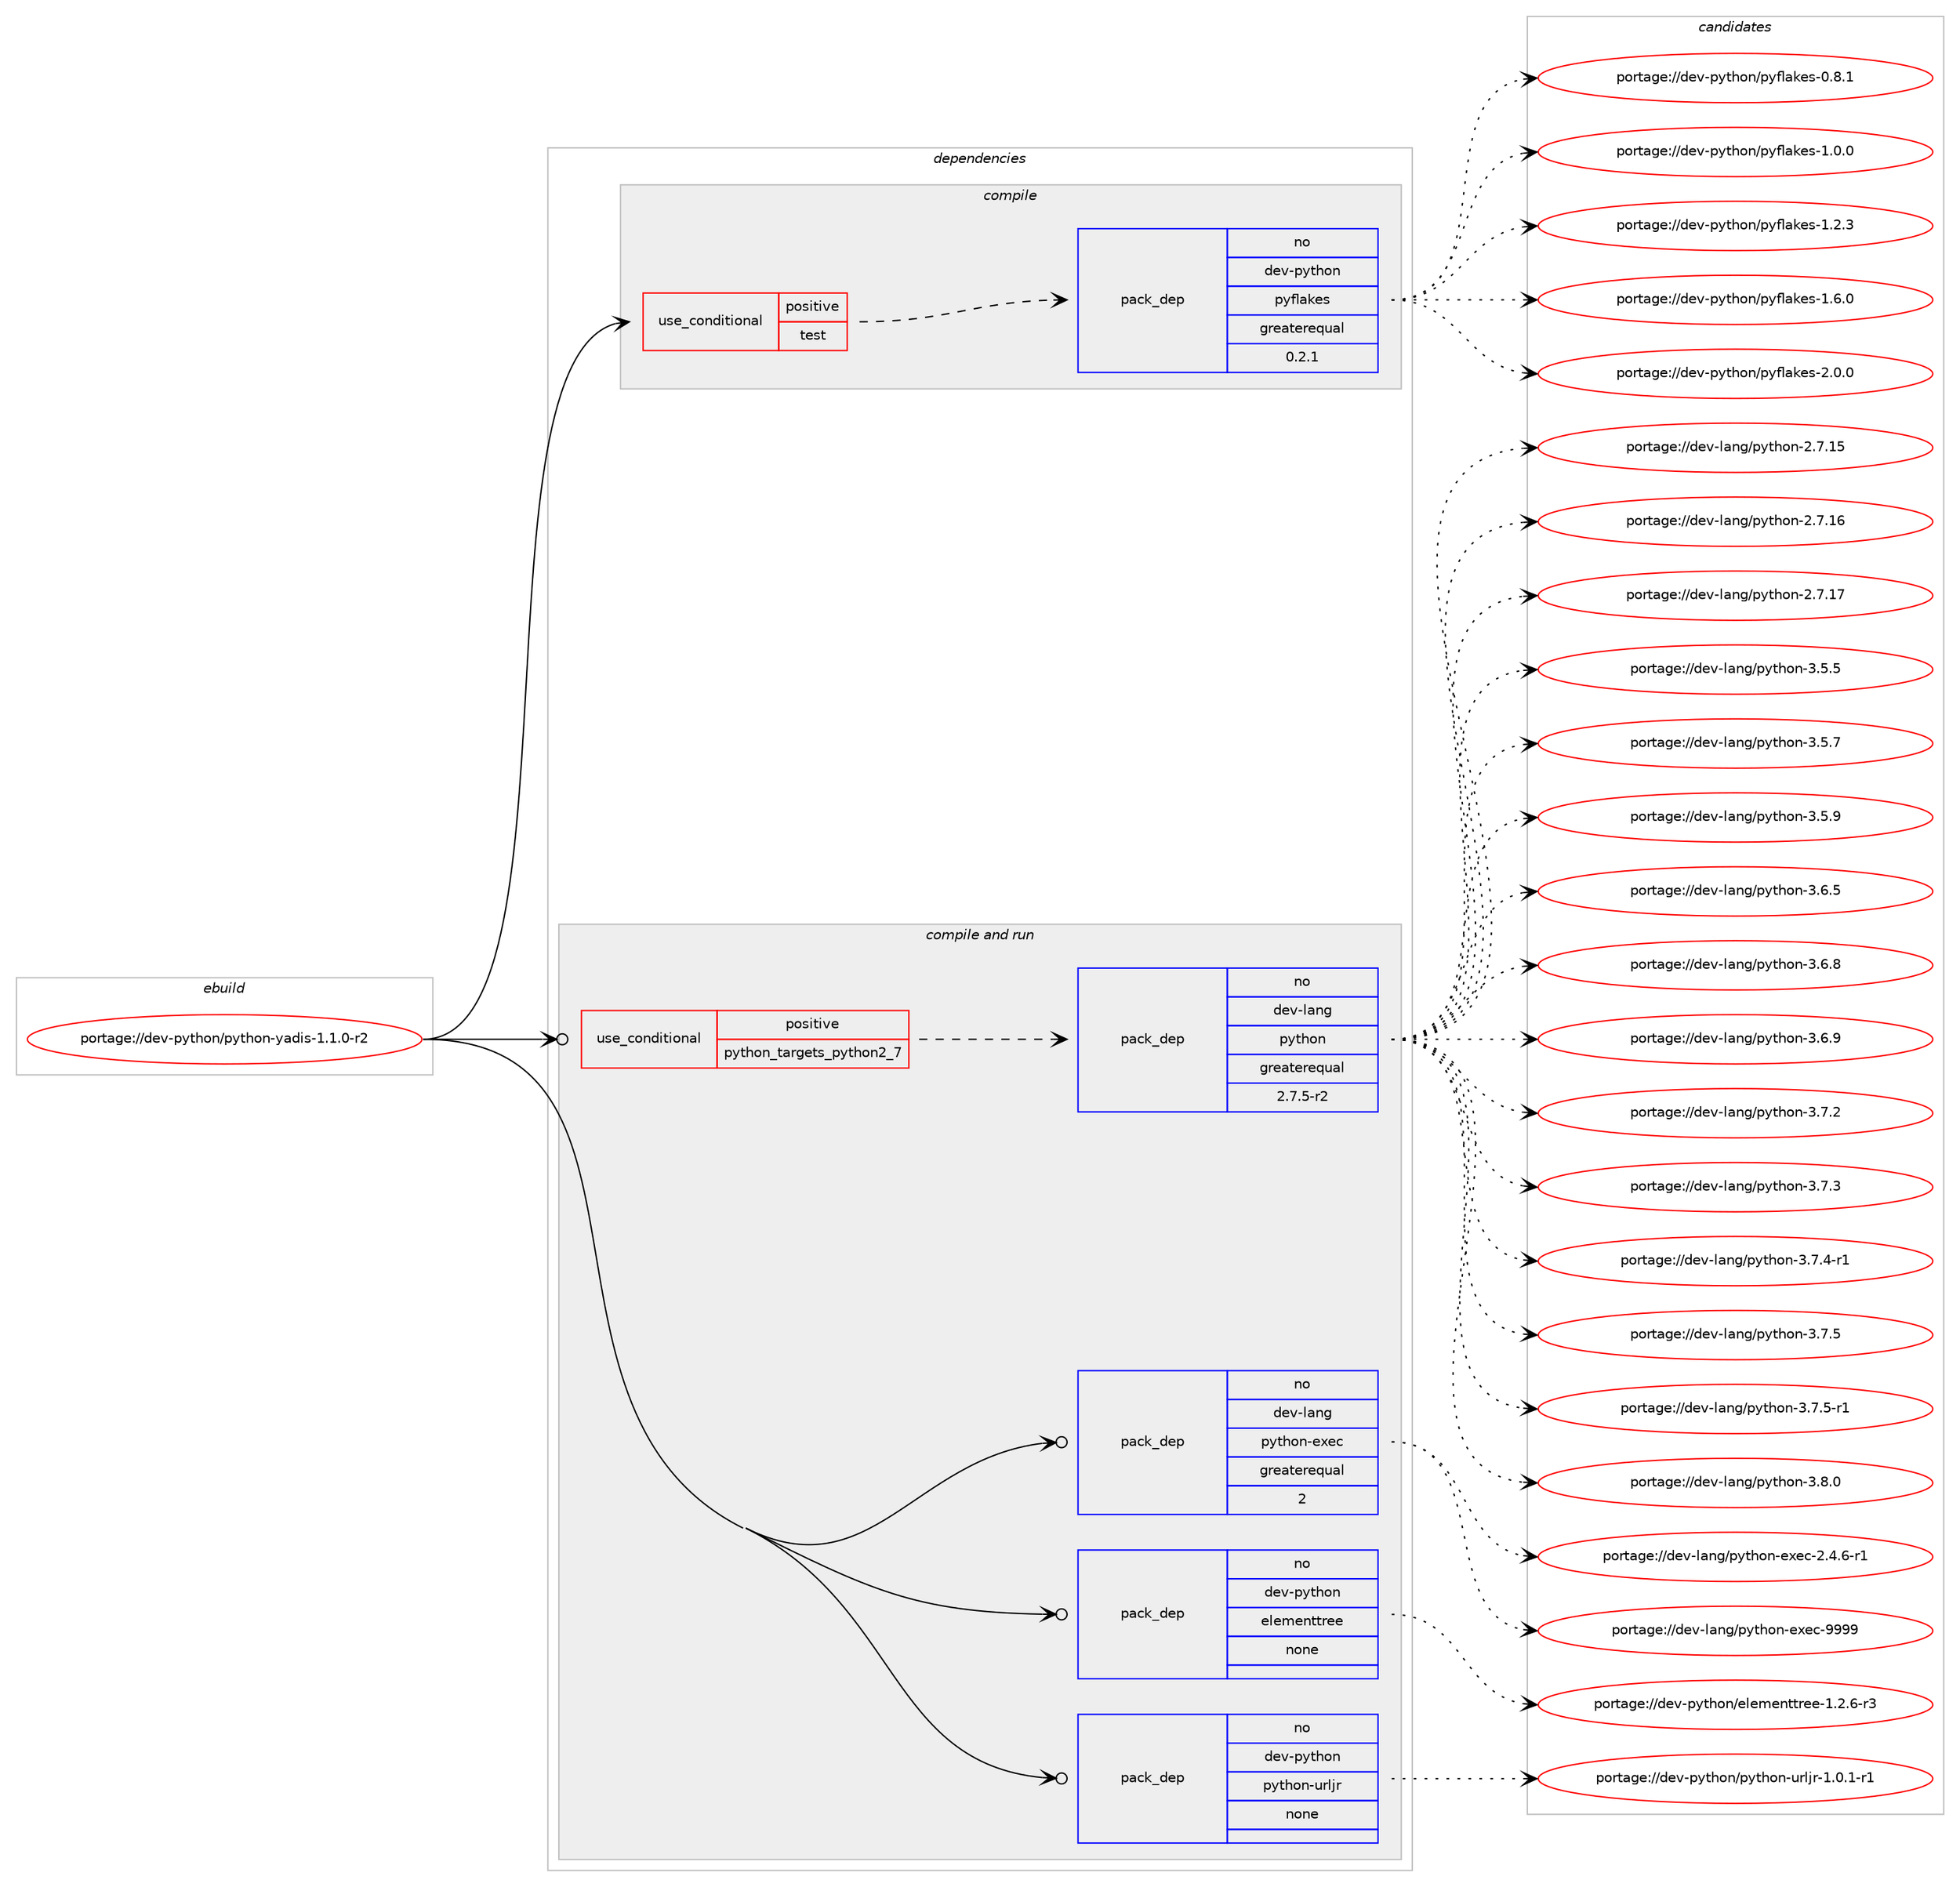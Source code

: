 digraph prolog {

# *************
# Graph options
# *************

newrank=true;
concentrate=true;
compound=true;
graph [rankdir=LR,fontname=Helvetica,fontsize=10,ranksep=1.5];#, ranksep=2.5, nodesep=0.2];
edge  [arrowhead=vee];
node  [fontname=Helvetica,fontsize=10];

# **********
# The ebuild
# **********

subgraph cluster_leftcol {
color=gray;
rank=same;
label=<<i>ebuild</i>>;
id [label="portage://dev-python/python-yadis-1.1.0-r2", color=red, width=4, href="../dev-python/python-yadis-1.1.0-r2.svg"];
}

# ****************
# The dependencies
# ****************

subgraph cluster_midcol {
color=gray;
label=<<i>dependencies</i>>;
subgraph cluster_compile {
fillcolor="#eeeeee";
style=filled;
label=<<i>compile</i>>;
subgraph cond37322 {
dependency168327 [label=<<TABLE BORDER="0" CELLBORDER="1" CELLSPACING="0" CELLPADDING="4"><TR><TD ROWSPAN="3" CELLPADDING="10">use_conditional</TD></TR><TR><TD>positive</TD></TR><TR><TD>test</TD></TR></TABLE>>, shape=none, color=red];
subgraph pack127611 {
dependency168328 [label=<<TABLE BORDER="0" CELLBORDER="1" CELLSPACING="0" CELLPADDING="4" WIDTH="220"><TR><TD ROWSPAN="6" CELLPADDING="30">pack_dep</TD></TR><TR><TD WIDTH="110">no</TD></TR><TR><TD>dev-python</TD></TR><TR><TD>pyflakes</TD></TR><TR><TD>greaterequal</TD></TR><TR><TD>0.2.1</TD></TR></TABLE>>, shape=none, color=blue];
}
dependency168327:e -> dependency168328:w [weight=20,style="dashed",arrowhead="vee"];
}
id:e -> dependency168327:w [weight=20,style="solid",arrowhead="vee"];
}
subgraph cluster_compileandrun {
fillcolor="#eeeeee";
style=filled;
label=<<i>compile and run</i>>;
subgraph cond37323 {
dependency168329 [label=<<TABLE BORDER="0" CELLBORDER="1" CELLSPACING="0" CELLPADDING="4"><TR><TD ROWSPAN="3" CELLPADDING="10">use_conditional</TD></TR><TR><TD>positive</TD></TR><TR><TD>python_targets_python2_7</TD></TR></TABLE>>, shape=none, color=red];
subgraph pack127612 {
dependency168330 [label=<<TABLE BORDER="0" CELLBORDER="1" CELLSPACING="0" CELLPADDING="4" WIDTH="220"><TR><TD ROWSPAN="6" CELLPADDING="30">pack_dep</TD></TR><TR><TD WIDTH="110">no</TD></TR><TR><TD>dev-lang</TD></TR><TR><TD>python</TD></TR><TR><TD>greaterequal</TD></TR><TR><TD>2.7.5-r2</TD></TR></TABLE>>, shape=none, color=blue];
}
dependency168329:e -> dependency168330:w [weight=20,style="dashed",arrowhead="vee"];
}
id:e -> dependency168329:w [weight=20,style="solid",arrowhead="odotvee"];
subgraph pack127613 {
dependency168331 [label=<<TABLE BORDER="0" CELLBORDER="1" CELLSPACING="0" CELLPADDING="4" WIDTH="220"><TR><TD ROWSPAN="6" CELLPADDING="30">pack_dep</TD></TR><TR><TD WIDTH="110">no</TD></TR><TR><TD>dev-lang</TD></TR><TR><TD>python-exec</TD></TR><TR><TD>greaterequal</TD></TR><TR><TD>2</TD></TR></TABLE>>, shape=none, color=blue];
}
id:e -> dependency168331:w [weight=20,style="solid",arrowhead="odotvee"];
subgraph pack127614 {
dependency168332 [label=<<TABLE BORDER="0" CELLBORDER="1" CELLSPACING="0" CELLPADDING="4" WIDTH="220"><TR><TD ROWSPAN="6" CELLPADDING="30">pack_dep</TD></TR><TR><TD WIDTH="110">no</TD></TR><TR><TD>dev-python</TD></TR><TR><TD>elementtree</TD></TR><TR><TD>none</TD></TR><TR><TD></TD></TR></TABLE>>, shape=none, color=blue];
}
id:e -> dependency168332:w [weight=20,style="solid",arrowhead="odotvee"];
subgraph pack127615 {
dependency168333 [label=<<TABLE BORDER="0" CELLBORDER="1" CELLSPACING="0" CELLPADDING="4" WIDTH="220"><TR><TD ROWSPAN="6" CELLPADDING="30">pack_dep</TD></TR><TR><TD WIDTH="110">no</TD></TR><TR><TD>dev-python</TD></TR><TR><TD>python-urljr</TD></TR><TR><TD>none</TD></TR><TR><TD></TD></TR></TABLE>>, shape=none, color=blue];
}
id:e -> dependency168333:w [weight=20,style="solid",arrowhead="odotvee"];
}
subgraph cluster_run {
fillcolor="#eeeeee";
style=filled;
label=<<i>run</i>>;
}
}

# **************
# The candidates
# **************

subgraph cluster_choices {
rank=same;
color=gray;
label=<<i>candidates</i>>;

subgraph choice127611 {
color=black;
nodesep=1;
choiceportage100101118451121211161041111104711212110210897107101115454846564649 [label="portage://dev-python/pyflakes-0.8.1", color=red, width=4,href="../dev-python/pyflakes-0.8.1.svg"];
choiceportage100101118451121211161041111104711212110210897107101115454946484648 [label="portage://dev-python/pyflakes-1.0.0", color=red, width=4,href="../dev-python/pyflakes-1.0.0.svg"];
choiceportage100101118451121211161041111104711212110210897107101115454946504651 [label="portage://dev-python/pyflakes-1.2.3", color=red, width=4,href="../dev-python/pyflakes-1.2.3.svg"];
choiceportage100101118451121211161041111104711212110210897107101115454946544648 [label="portage://dev-python/pyflakes-1.6.0", color=red, width=4,href="../dev-python/pyflakes-1.6.0.svg"];
choiceportage100101118451121211161041111104711212110210897107101115455046484648 [label="portage://dev-python/pyflakes-2.0.0", color=red, width=4,href="../dev-python/pyflakes-2.0.0.svg"];
dependency168328:e -> choiceportage100101118451121211161041111104711212110210897107101115454846564649:w [style=dotted,weight="100"];
dependency168328:e -> choiceportage100101118451121211161041111104711212110210897107101115454946484648:w [style=dotted,weight="100"];
dependency168328:e -> choiceportage100101118451121211161041111104711212110210897107101115454946504651:w [style=dotted,weight="100"];
dependency168328:e -> choiceportage100101118451121211161041111104711212110210897107101115454946544648:w [style=dotted,weight="100"];
dependency168328:e -> choiceportage100101118451121211161041111104711212110210897107101115455046484648:w [style=dotted,weight="100"];
}
subgraph choice127612 {
color=black;
nodesep=1;
choiceportage10010111845108971101034711212111610411111045504655464953 [label="portage://dev-lang/python-2.7.15", color=red, width=4,href="../dev-lang/python-2.7.15.svg"];
choiceportage10010111845108971101034711212111610411111045504655464954 [label="portage://dev-lang/python-2.7.16", color=red, width=4,href="../dev-lang/python-2.7.16.svg"];
choiceportage10010111845108971101034711212111610411111045504655464955 [label="portage://dev-lang/python-2.7.17", color=red, width=4,href="../dev-lang/python-2.7.17.svg"];
choiceportage100101118451089711010347112121116104111110455146534653 [label="portage://dev-lang/python-3.5.5", color=red, width=4,href="../dev-lang/python-3.5.5.svg"];
choiceportage100101118451089711010347112121116104111110455146534655 [label="portage://dev-lang/python-3.5.7", color=red, width=4,href="../dev-lang/python-3.5.7.svg"];
choiceportage100101118451089711010347112121116104111110455146534657 [label="portage://dev-lang/python-3.5.9", color=red, width=4,href="../dev-lang/python-3.5.9.svg"];
choiceportage100101118451089711010347112121116104111110455146544653 [label="portage://dev-lang/python-3.6.5", color=red, width=4,href="../dev-lang/python-3.6.5.svg"];
choiceportage100101118451089711010347112121116104111110455146544656 [label="portage://dev-lang/python-3.6.8", color=red, width=4,href="../dev-lang/python-3.6.8.svg"];
choiceportage100101118451089711010347112121116104111110455146544657 [label="portage://dev-lang/python-3.6.9", color=red, width=4,href="../dev-lang/python-3.6.9.svg"];
choiceportage100101118451089711010347112121116104111110455146554650 [label="portage://dev-lang/python-3.7.2", color=red, width=4,href="../dev-lang/python-3.7.2.svg"];
choiceportage100101118451089711010347112121116104111110455146554651 [label="portage://dev-lang/python-3.7.3", color=red, width=4,href="../dev-lang/python-3.7.3.svg"];
choiceportage1001011184510897110103471121211161041111104551465546524511449 [label="portage://dev-lang/python-3.7.4-r1", color=red, width=4,href="../dev-lang/python-3.7.4-r1.svg"];
choiceportage100101118451089711010347112121116104111110455146554653 [label="portage://dev-lang/python-3.7.5", color=red, width=4,href="../dev-lang/python-3.7.5.svg"];
choiceportage1001011184510897110103471121211161041111104551465546534511449 [label="portage://dev-lang/python-3.7.5-r1", color=red, width=4,href="../dev-lang/python-3.7.5-r1.svg"];
choiceportage100101118451089711010347112121116104111110455146564648 [label="portage://dev-lang/python-3.8.0", color=red, width=4,href="../dev-lang/python-3.8.0.svg"];
dependency168330:e -> choiceportage10010111845108971101034711212111610411111045504655464953:w [style=dotted,weight="100"];
dependency168330:e -> choiceportage10010111845108971101034711212111610411111045504655464954:w [style=dotted,weight="100"];
dependency168330:e -> choiceportage10010111845108971101034711212111610411111045504655464955:w [style=dotted,weight="100"];
dependency168330:e -> choiceportage100101118451089711010347112121116104111110455146534653:w [style=dotted,weight="100"];
dependency168330:e -> choiceportage100101118451089711010347112121116104111110455146534655:w [style=dotted,weight="100"];
dependency168330:e -> choiceportage100101118451089711010347112121116104111110455146534657:w [style=dotted,weight="100"];
dependency168330:e -> choiceportage100101118451089711010347112121116104111110455146544653:w [style=dotted,weight="100"];
dependency168330:e -> choiceportage100101118451089711010347112121116104111110455146544656:w [style=dotted,weight="100"];
dependency168330:e -> choiceportage100101118451089711010347112121116104111110455146544657:w [style=dotted,weight="100"];
dependency168330:e -> choiceportage100101118451089711010347112121116104111110455146554650:w [style=dotted,weight="100"];
dependency168330:e -> choiceportage100101118451089711010347112121116104111110455146554651:w [style=dotted,weight="100"];
dependency168330:e -> choiceportage1001011184510897110103471121211161041111104551465546524511449:w [style=dotted,weight="100"];
dependency168330:e -> choiceportage100101118451089711010347112121116104111110455146554653:w [style=dotted,weight="100"];
dependency168330:e -> choiceportage1001011184510897110103471121211161041111104551465546534511449:w [style=dotted,weight="100"];
dependency168330:e -> choiceportage100101118451089711010347112121116104111110455146564648:w [style=dotted,weight="100"];
}
subgraph choice127613 {
color=black;
nodesep=1;
choiceportage10010111845108971101034711212111610411111045101120101994550465246544511449 [label="portage://dev-lang/python-exec-2.4.6-r1", color=red, width=4,href="../dev-lang/python-exec-2.4.6-r1.svg"];
choiceportage10010111845108971101034711212111610411111045101120101994557575757 [label="portage://dev-lang/python-exec-9999", color=red, width=4,href="../dev-lang/python-exec-9999.svg"];
dependency168331:e -> choiceportage10010111845108971101034711212111610411111045101120101994550465246544511449:w [style=dotted,weight="100"];
dependency168331:e -> choiceportage10010111845108971101034711212111610411111045101120101994557575757:w [style=dotted,weight="100"];
}
subgraph choice127614 {
color=black;
nodesep=1;
choiceportage10010111845112121116104111110471011081011091011101161161141011014549465046544511451 [label="portage://dev-python/elementtree-1.2.6-r3", color=red, width=4,href="../dev-python/elementtree-1.2.6-r3.svg"];
dependency168332:e -> choiceportage10010111845112121116104111110471011081011091011101161161141011014549465046544511451:w [style=dotted,weight="100"];
}
subgraph choice127615 {
color=black;
nodesep=1;
choiceportage1001011184511212111610411111047112121116104111110451171141081061144549464846494511449 [label="portage://dev-python/python-urljr-1.0.1-r1", color=red, width=4,href="../dev-python/python-urljr-1.0.1-r1.svg"];
dependency168333:e -> choiceportage1001011184511212111610411111047112121116104111110451171141081061144549464846494511449:w [style=dotted,weight="100"];
}
}

}
